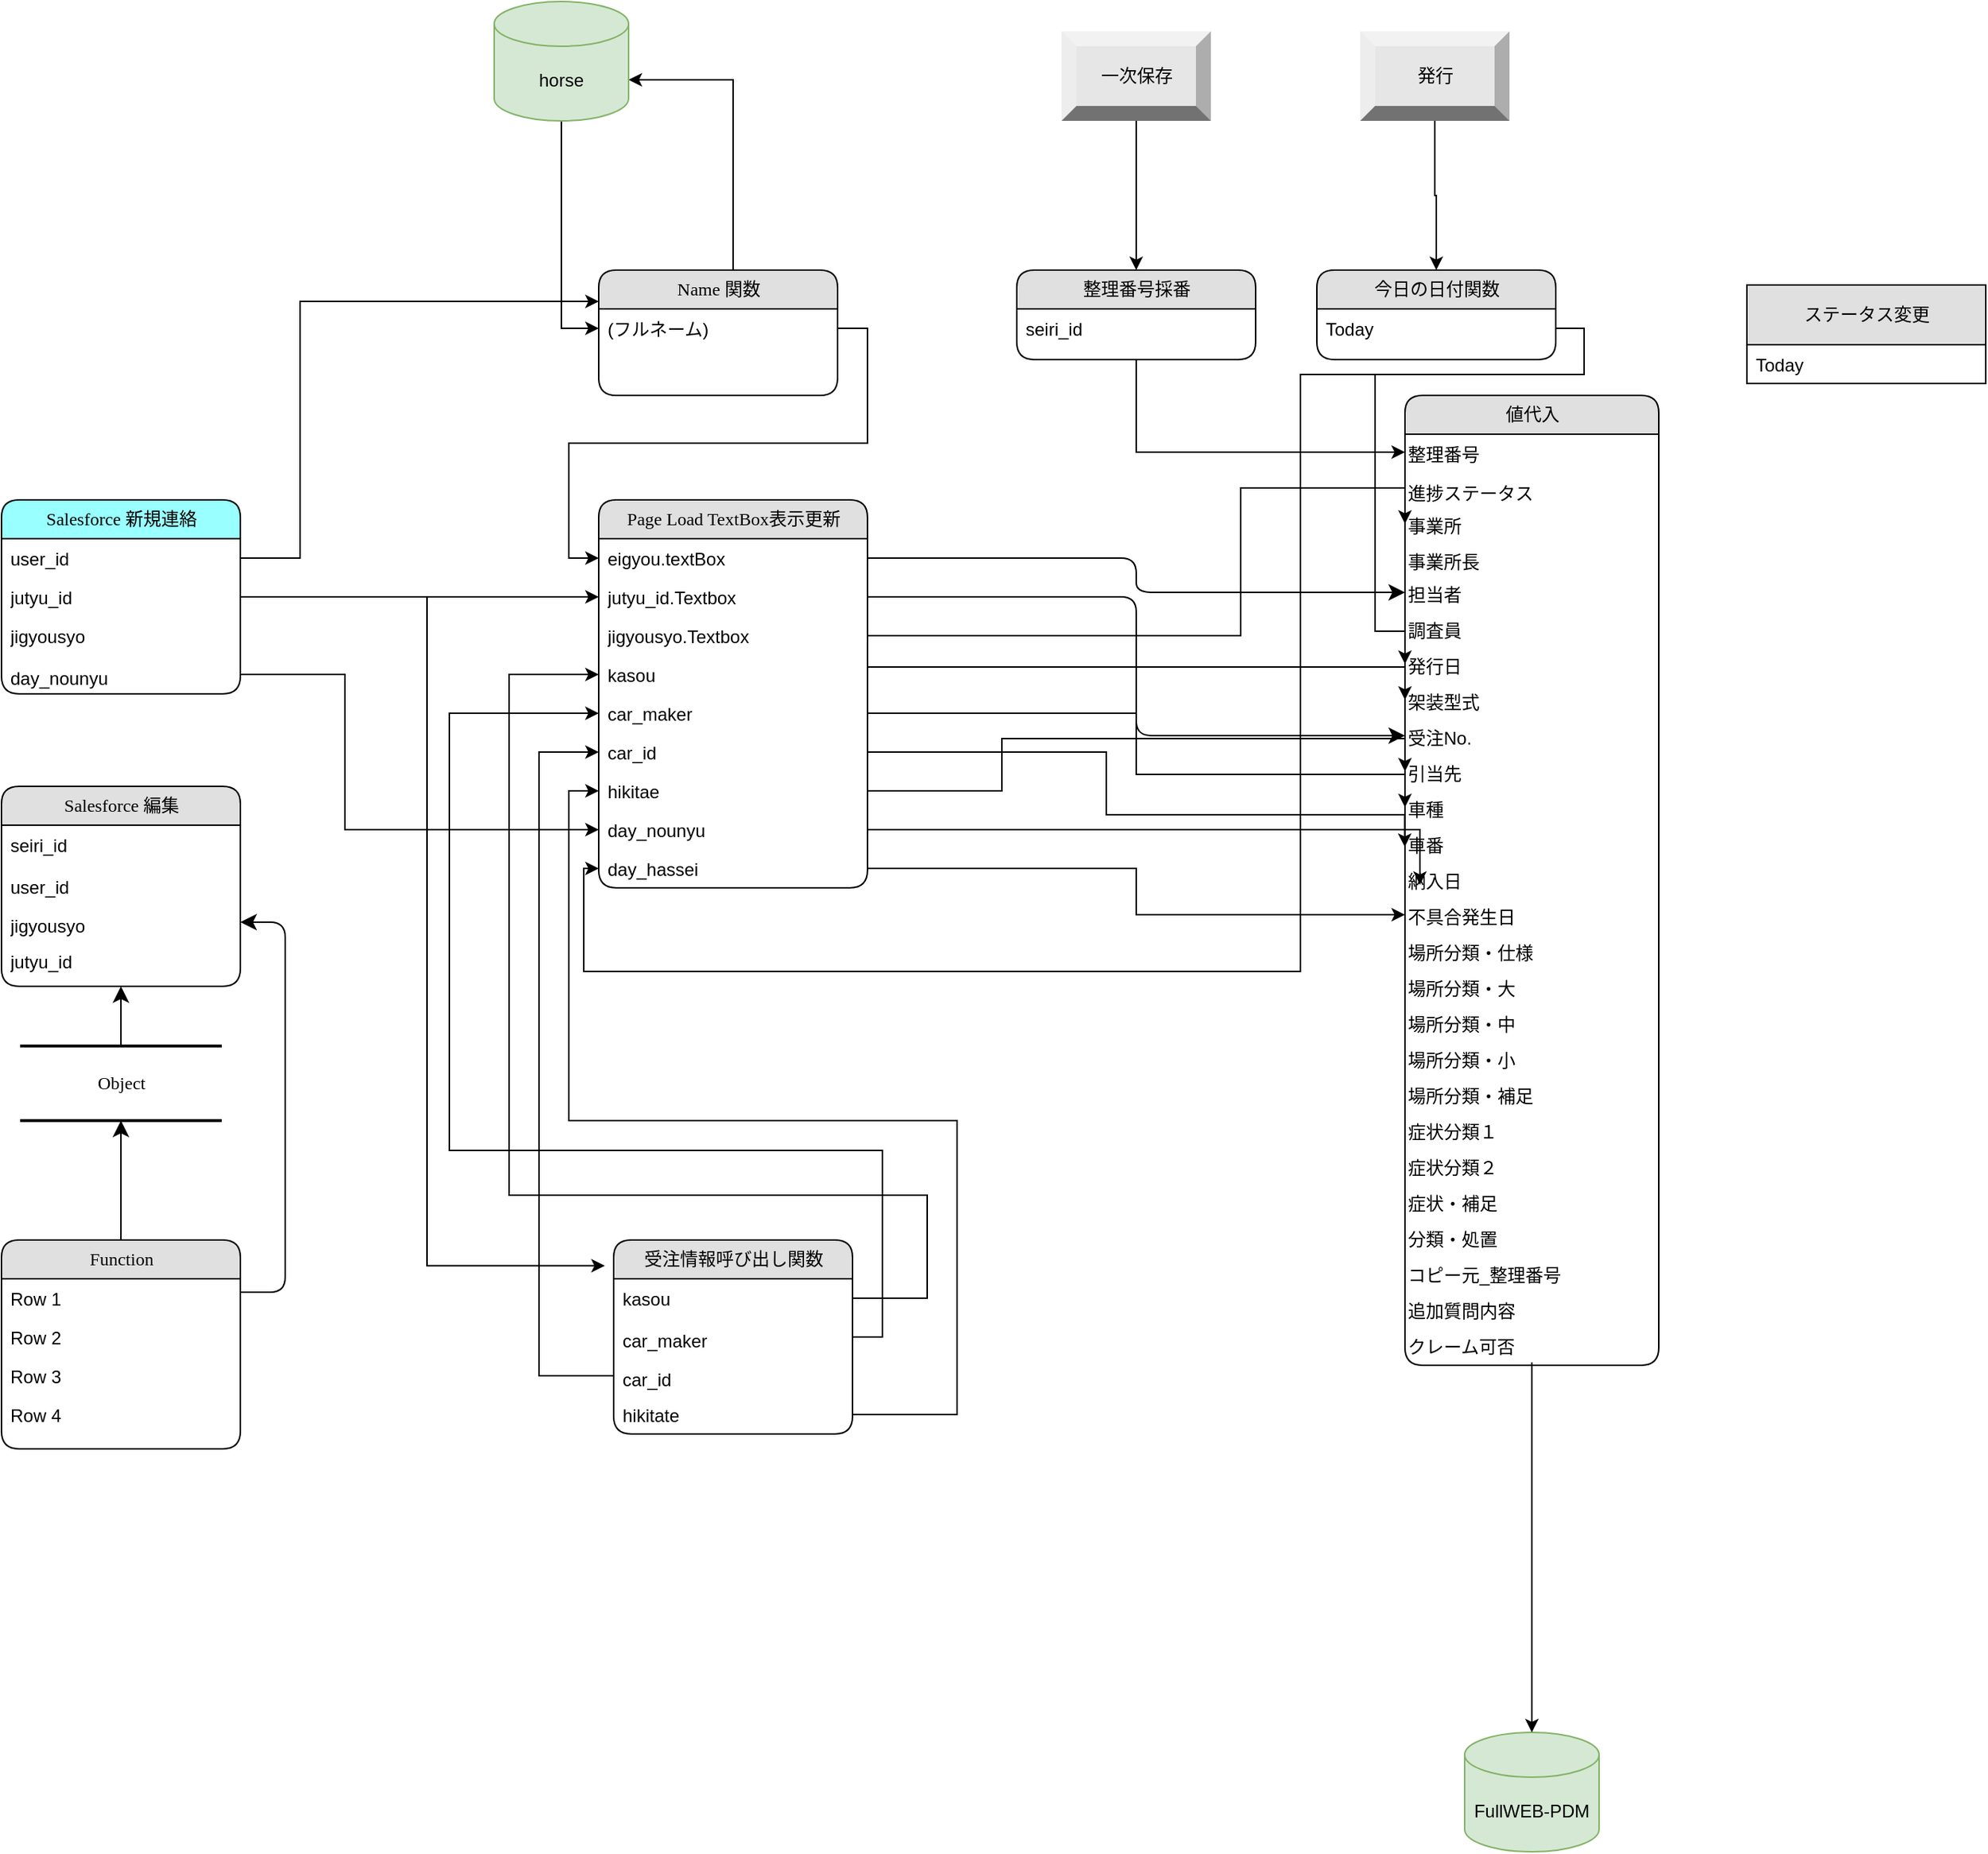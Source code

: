 <mxfile version="14.9.6" type="github">
  <diagram name="Page-1" id="5d7acffa-a066-3a61-03fe-96351882024d">
    <mxGraphModel dx="1740" dy="2074" grid="1" gridSize="10" guides="1" tooltips="1" connect="1" arrows="1" fold="1" page="1" pageScale="1" pageWidth="1100" pageHeight="850" background="#ffffff" math="0" shadow="0">
      <root>
        <mxCell id="0" />
        <mxCell id="1" parent="0" />
        <mxCell id="2debaab0fafb2da2-10" value="Object" style="html=1;rounded=0;shadow=0;comic=0;labelBackgroundColor=none;strokeWidth=2;fontFamily=Verdana;fontSize=12;align=center;shape=mxgraph.ios7ui.horLines;" parent="1" vertex="1">
          <mxGeometry x="172.5" y="440" width="135" height="50" as="geometry" />
        </mxCell>
        <mxCell id="21ea969265ad0168-6" value="Salesforce 新規連絡" style="swimlane;html=1;fontStyle=0;childLayout=stackLayout;horizontal=1;startSize=26;horizontalStack=0;resizeParent=1;resizeLast=0;collapsible=1;marginBottom=0;swimlaneFillColor=#ffffff;align=center;rounded=1;shadow=0;comic=0;labelBackgroundColor=none;strokeWidth=1;fontFamily=Verdana;fontSize=12;fillColor=#99FFFF;" parent="1" vertex="1">
          <mxGeometry x="160" y="74" width="160" height="130" as="geometry">
            <mxRectangle x="160" y="74" width="150" height="26" as="alternateBounds" />
          </mxGeometry>
        </mxCell>
        <mxCell id="21ea969265ad0168-8" value="user_id" style="text;html=1;strokeColor=none;fillColor=none;spacingLeft=4;spacingRight=4;whiteSpace=wrap;overflow=hidden;rotatable=0;points=[[0,0.5],[1,0.5]];portConstraint=eastwest;" parent="21ea969265ad0168-6" vertex="1">
          <mxGeometry y="26" width="160" height="26" as="geometry" />
        </mxCell>
        <mxCell id="PpEa1YJVBQYr_3x_0rxC-11" value="jutyu_id" style="text;html=1;strokeColor=none;fillColor=none;spacingLeft=4;spacingRight=4;whiteSpace=wrap;overflow=hidden;rotatable=0;points=[[0,0.5],[1,0.5]];portConstraint=eastwest;" vertex="1" parent="21ea969265ad0168-6">
          <mxGeometry y="52" width="160" height="26" as="geometry" />
        </mxCell>
        <mxCell id="21ea969265ad0168-9" value="jigyousyo" style="text;html=1;strokeColor=none;fillColor=none;spacingLeft=4;spacingRight=4;whiteSpace=wrap;overflow=hidden;rotatable=0;points=[[0,0.5],[1,0.5]];portConstraint=eastwest;" parent="21ea969265ad0168-6" vertex="1">
          <mxGeometry y="78" width="160" height="26" as="geometry" />
        </mxCell>
        <mxCell id="PpEa1YJVBQYr_3x_0rxC-93" value="&lt;table style=&quot;border-collapse: collapse ; width: 124pt&quot; width=&quot;165&quot; cellspacing=&quot;0&quot; cellpadding=&quot;0&quot; border=&quot;0&quot;&gt;&lt;tbody&gt;&lt;tr style=&quot;height: 13.5pt&quot;&gt;&lt;td class=&quot;xl65&quot; style=&quot;height: 13.5pt ; width: 124pt&quot; width=&quot;165&quot; height=&quot;18&quot;&gt;day_nounyu&lt;/td&gt; &lt;/tr&gt;&lt;/tbody&gt;&lt;/table&gt;&lt;br&gt;&lt;br&gt;&lt;br&gt;&lt;br&gt;" style="text;html=1;strokeColor=none;fillColor=none;spacingLeft=4;spacingRight=4;whiteSpace=wrap;overflow=hidden;rotatable=0;points=[[0,0.5],[1,0.5]];portConstraint=eastwest;" vertex="1" parent="21ea969265ad0168-6">
          <mxGeometry y="104" width="160" height="26" as="geometry" />
        </mxCell>
        <mxCell id="21ea969265ad0168-10" value="Page Load TextBox表示更新" style="swimlane;html=1;fontStyle=0;childLayout=stackLayout;horizontal=1;startSize=26;fillColor=#e0e0e0;horizontalStack=0;resizeParent=1;resizeLast=0;collapsible=1;marginBottom=0;swimlaneFillColor=#ffffff;align=center;rounded=1;shadow=0;comic=0;labelBackgroundColor=none;strokeWidth=1;fontFamily=Verdana;fontSize=12" parent="1" vertex="1">
          <mxGeometry x="560" y="74" width="180" height="260" as="geometry" />
        </mxCell>
        <mxCell id="21ea969265ad0168-11" value="eigyou.textBox" style="text;html=1;strokeColor=none;fillColor=none;spacingLeft=4;spacingRight=4;whiteSpace=wrap;overflow=hidden;rotatable=0;points=[[0,0.5],[1,0.5]];portConstraint=eastwest;" parent="21ea969265ad0168-10" vertex="1">
          <mxGeometry y="26" width="180" height="26" as="geometry" />
        </mxCell>
        <mxCell id="21ea969265ad0168-12" value="jutyu_id.Textbox" style="text;html=1;strokeColor=none;fillColor=none;spacingLeft=4;spacingRight=4;whiteSpace=wrap;overflow=hidden;rotatable=0;points=[[0,0.5],[1,0.5]];portConstraint=eastwest;" parent="21ea969265ad0168-10" vertex="1">
          <mxGeometry y="52" width="180" height="26" as="geometry" />
        </mxCell>
        <mxCell id="21ea969265ad0168-52" value="jigyousyo.Textbox" style="text;html=1;strokeColor=none;fillColor=none;spacingLeft=4;spacingRight=4;whiteSpace=wrap;overflow=hidden;rotatable=0;points=[[0,0.5],[1,0.5]];portConstraint=eastwest;" parent="21ea969265ad0168-10" vertex="1">
          <mxGeometry y="78" width="180" height="26" as="geometry" />
        </mxCell>
        <mxCell id="PpEa1YJVBQYr_3x_0rxC-25" value="kasou" style="text;html=1;strokeColor=none;fillColor=none;spacingLeft=4;spacingRight=4;whiteSpace=wrap;overflow=hidden;rotatable=0;points=[[0,0.5],[1,0.5]];portConstraint=eastwest;" vertex="1" parent="21ea969265ad0168-10">
          <mxGeometry y="104" width="180" height="26" as="geometry" />
        </mxCell>
        <mxCell id="PpEa1YJVBQYr_3x_0rxC-26" value="car_maker" style="text;html=1;strokeColor=none;fillColor=none;spacingLeft=4;spacingRight=4;whiteSpace=wrap;overflow=hidden;rotatable=0;points=[[0,0.5],[1,0.5]];portConstraint=eastwest;" vertex="1" parent="21ea969265ad0168-10">
          <mxGeometry y="130" width="180" height="26" as="geometry" />
        </mxCell>
        <mxCell id="PpEa1YJVBQYr_3x_0rxC-74" value="car_id" style="text;html=1;strokeColor=none;fillColor=none;spacingLeft=4;spacingRight=4;whiteSpace=wrap;overflow=hidden;rotatable=0;points=[[0,0.5],[1,0.5]];portConstraint=eastwest;" vertex="1" parent="21ea969265ad0168-10">
          <mxGeometry y="156" width="180" height="26" as="geometry" />
        </mxCell>
        <mxCell id="PpEa1YJVBQYr_3x_0rxC-89" value="hikitae" style="text;html=1;strokeColor=none;fillColor=none;spacingLeft=4;spacingRight=4;whiteSpace=wrap;overflow=hidden;rotatable=0;points=[[0,0.5],[1,0.5]];portConstraint=eastwest;" vertex="1" parent="21ea969265ad0168-10">
          <mxGeometry y="182" width="180" height="26" as="geometry" />
        </mxCell>
        <mxCell id="PpEa1YJVBQYr_3x_0rxC-94" value="day_nounyu" style="text;html=1;strokeColor=none;fillColor=none;spacingLeft=4;spacingRight=4;whiteSpace=wrap;overflow=hidden;rotatable=0;points=[[0,0.5],[1,0.5]];portConstraint=eastwest;" vertex="1" parent="21ea969265ad0168-10">
          <mxGeometry y="208" width="180" height="26" as="geometry" />
        </mxCell>
        <mxCell id="PpEa1YJVBQYr_3x_0rxC-101" value="day_hassei" style="text;html=1;strokeColor=none;fillColor=none;spacingLeft=4;spacingRight=4;whiteSpace=wrap;overflow=hidden;rotatable=0;points=[[0,0.5],[1,0.5]];portConstraint=eastwest;" vertex="1" parent="21ea969265ad0168-10">
          <mxGeometry y="234" width="180" height="26" as="geometry" />
        </mxCell>
        <mxCell id="21ea969265ad0168-14" value="Salesforce 編集" style="swimlane;html=1;fontStyle=0;childLayout=stackLayout;horizontal=1;startSize=26;fillColor=#e0e0e0;horizontalStack=0;resizeParent=1;resizeLast=0;collapsible=1;marginBottom=0;swimlaneFillColor=#ffffff;align=center;rounded=1;shadow=0;comic=0;labelBackgroundColor=none;strokeWidth=1;fontFamily=Verdana;fontSize=12" parent="1" vertex="1">
          <mxGeometry x="160" y="266" width="160" height="134" as="geometry" />
        </mxCell>
        <mxCell id="21ea969265ad0168-15" value="seiri_id" style="text;html=1;strokeColor=none;fillColor=none;spacingLeft=4;spacingRight=4;whiteSpace=wrap;overflow=hidden;rotatable=0;points=[[0,0.5],[1,0.5]];portConstraint=eastwest;" parent="21ea969265ad0168-14" vertex="1">
          <mxGeometry y="26" width="160" height="26" as="geometry" />
        </mxCell>
        <mxCell id="21ea969265ad0168-18" value="Function" style="swimlane;html=1;fontStyle=0;childLayout=stackLayout;horizontal=1;startSize=26;fillColor=#e0e0e0;horizontalStack=0;resizeParent=1;resizeLast=0;collapsible=1;marginBottom=0;swimlaneFillColor=#ffffff;align=center;rounded=1;shadow=0;comic=0;labelBackgroundColor=none;strokeWidth=1;fontFamily=Verdana;fontSize=12" parent="1" vertex="1">
          <mxGeometry x="160" y="570" width="160" height="140" as="geometry" />
        </mxCell>
        <mxCell id="21ea969265ad0168-19" value="Row 1" style="text;html=1;strokeColor=none;fillColor=none;spacingLeft=4;spacingRight=4;whiteSpace=wrap;overflow=hidden;rotatable=0;points=[[0,0.5],[1,0.5]];portConstraint=eastwest;" parent="21ea969265ad0168-18" vertex="1">
          <mxGeometry y="26" width="160" height="26" as="geometry" />
        </mxCell>
        <mxCell id="21ea969265ad0168-20" value="Row 2" style="text;html=1;strokeColor=none;fillColor=none;spacingLeft=4;spacingRight=4;whiteSpace=wrap;overflow=hidden;rotatable=0;points=[[0,0.5],[1,0.5]];portConstraint=eastwest;" parent="21ea969265ad0168-18" vertex="1">
          <mxGeometry y="52" width="160" height="26" as="geometry" />
        </mxCell>
        <mxCell id="21ea969265ad0168-51" value="Row 3" style="text;html=1;strokeColor=none;fillColor=none;spacingLeft=4;spacingRight=4;whiteSpace=wrap;overflow=hidden;rotatable=0;points=[[0,0.5],[1,0.5]];portConstraint=eastwest;" parent="21ea969265ad0168-18" vertex="1">
          <mxGeometry y="78" width="160" height="26" as="geometry" />
        </mxCell>
        <mxCell id="21ea969265ad0168-21" value="Row 4" style="text;html=1;strokeColor=none;fillColor=none;spacingLeft=4;spacingRight=4;whiteSpace=wrap;overflow=hidden;rotatable=0;points=[[0,0.5],[1,0.5]];portConstraint=eastwest;" parent="21ea969265ad0168-18" vertex="1">
          <mxGeometry y="104" width="160" height="26" as="geometry" />
        </mxCell>
        <mxCell id="PpEa1YJVBQYr_3x_0rxC-21" style="edgeStyle=orthogonalEdgeStyle;rounded=0;orthogonalLoop=1;jettySize=auto;html=1;entryX=1;entryY=0;entryDx=0;entryDy=52.5;entryPerimeter=0;" edge="1" parent="1" source="21ea969265ad0168-22" target="PpEa1YJVBQYr_3x_0rxC-17">
          <mxGeometry relative="1" as="geometry">
            <Array as="points">
              <mxPoint x="650" y="-207" />
            </Array>
          </mxGeometry>
        </mxCell>
        <mxCell id="21ea969265ad0168-22" value="Name 関数" style="swimlane;html=1;fontStyle=0;childLayout=stackLayout;horizontal=1;startSize=26;fillColor=#e0e0e0;horizontalStack=0;resizeParent=1;resizeLast=0;collapsible=1;marginBottom=0;swimlaneFillColor=#ffffff;align=center;rounded=1;shadow=0;comic=0;labelBackgroundColor=none;strokeWidth=1;fontFamily=Verdana;fontSize=12" parent="1" vertex="1">
          <mxGeometry x="560" y="-80" width="160" height="84" as="geometry" />
        </mxCell>
        <mxCell id="21ea969265ad0168-23" value="(フルネーム)" style="text;html=1;strokeColor=none;fillColor=none;spacingLeft=4;spacingRight=4;whiteSpace=wrap;overflow=hidden;rotatable=0;points=[[0,0.5],[1,0.5]];portConstraint=eastwest;" parent="21ea969265ad0168-22" vertex="1">
          <mxGeometry y="26" width="160" height="26" as="geometry" />
        </mxCell>
        <mxCell id="21ea969265ad0168-31" style="edgeStyle=none;html=1;labelBackgroundColor=none;startFill=0;startSize=8;endFill=1;endSize=8;fontFamily=Verdana;fontSize=12;" parent="1" source="21ea969265ad0168-18" target="2debaab0fafb2da2-10" edge="1">
          <mxGeometry relative="1" as="geometry" />
        </mxCell>
        <mxCell id="21ea969265ad0168-32" style="edgeStyle=none;html=1;labelBackgroundColor=none;startFill=0;startSize=8;endFill=1;endSize=8;fontFamily=Verdana;fontSize=12;" parent="1" source="2debaab0fafb2da2-10" target="21ea969265ad0168-14" edge="1">
          <mxGeometry relative="1" as="geometry" />
        </mxCell>
        <mxCell id="21ea969265ad0168-33" style="edgeStyle=orthogonalEdgeStyle;html=1;labelBackgroundColor=none;startFill=0;startSize=8;endFill=1;endSize=8;fontFamily=Verdana;fontSize=12;exitX=1;exitY=0.25;entryX=1;entryY=0.5;" parent="1" source="21ea969265ad0168-18" edge="1">
          <mxGeometry relative="1" as="geometry">
            <Array as="points">
              <mxPoint x="350" y="605" />
              <mxPoint x="350" y="357" />
            </Array>
            <mxPoint x="320" y="357" as="targetPoint" />
          </mxGeometry>
        </mxCell>
        <mxCell id="21ea969265ad0168-47" style="edgeStyle=orthogonalEdgeStyle;html=1;exitX=1;exitY=0.5;labelBackgroundColor=none;startFill=0;startSize=8;endFill=1;endSize=8;fontFamily=Verdana;fontSize=12;entryX=0;entryY=0.5;entryDx=0;entryDy=0;" parent="1" source="21ea969265ad0168-11" edge="1" target="PpEa1YJVBQYr_3x_0rxC-38">
          <mxGeometry relative="1" as="geometry">
            <mxPoint x="880" y="110" as="targetPoint" />
          </mxGeometry>
        </mxCell>
        <mxCell id="21ea969265ad0168-48" style="edgeStyle=orthogonalEdgeStyle;html=1;exitX=1;exitY=0.5;labelBackgroundColor=none;startFill=0;startSize=8;endFill=1;endSize=8;fontFamily=Verdana;fontSize=12;entryX=0;entryY=0.5;entryDx=0;entryDy=0;" parent="1" source="21ea969265ad0168-12" edge="1" target="PpEa1YJVBQYr_3x_0rxC-42">
          <mxGeometry relative="1" as="geometry">
            <mxPoint x="880" y="139" as="targetPoint" />
          </mxGeometry>
        </mxCell>
        <mxCell id="PpEa1YJVBQYr_3x_0rxC-3" style="edgeStyle=orthogonalEdgeStyle;rounded=0;orthogonalLoop=1;jettySize=auto;html=1;entryX=0;entryY=0.25;entryDx=0;entryDy=0;" edge="1" parent="1" target="21ea969265ad0168-22">
          <mxGeometry relative="1" as="geometry">
            <mxPoint x="320" y="113" as="sourcePoint" />
            <Array as="points">
              <mxPoint x="360" y="113" />
              <mxPoint x="360" y="-59" />
            </Array>
          </mxGeometry>
        </mxCell>
        <mxCell id="PpEa1YJVBQYr_3x_0rxC-6" value="user_id" style="text;html=1;strokeColor=none;fillColor=none;spacingLeft=4;spacingRight=4;whiteSpace=wrap;overflow=hidden;rotatable=0;points=[[0,0.5],[1,0.5]];portConstraint=eastwest;" vertex="1" parent="1">
          <mxGeometry x="160" y="320" width="160" height="26" as="geometry" />
        </mxCell>
        <mxCell id="PpEa1YJVBQYr_3x_0rxC-7" value="jigyousyo" style="text;html=1;strokeColor=none;fillColor=none;spacingLeft=4;spacingRight=4;whiteSpace=wrap;overflow=hidden;rotatable=0;points=[[0,0.5],[1,0.5]];portConstraint=eastwest;" vertex="1" parent="1">
          <mxGeometry x="160" y="346" width="160" height="26" as="geometry" />
        </mxCell>
        <mxCell id="PpEa1YJVBQYr_3x_0rxC-8" value="jutyu_id" style="text;html=1;strokeColor=none;fillColor=none;spacingLeft=4;spacingRight=4;whiteSpace=wrap;overflow=hidden;rotatable=0;points=[[0,0.5],[1,0.5]];portConstraint=eastwest;" vertex="1" parent="1">
          <mxGeometry x="160" y="370" width="160" height="26" as="geometry" />
        </mxCell>
        <mxCell id="PpEa1YJVBQYr_3x_0rxC-9" style="edgeStyle=orthogonalEdgeStyle;rounded=0;orthogonalLoop=1;jettySize=auto;html=1;entryX=0;entryY=0.5;entryDx=0;entryDy=0;" edge="1" parent="1" source="21ea969265ad0168-23" target="21ea969265ad0168-11">
          <mxGeometry relative="1" as="geometry" />
        </mxCell>
        <mxCell id="PpEa1YJVBQYr_3x_0rxC-12" style="edgeStyle=orthogonalEdgeStyle;rounded=0;orthogonalLoop=1;jettySize=auto;html=1;" edge="1" parent="1" source="PpEa1YJVBQYr_3x_0rxC-11">
          <mxGeometry relative="1" as="geometry">
            <mxPoint x="560" y="139" as="targetPoint" />
          </mxGeometry>
        </mxCell>
        <mxCell id="PpEa1YJVBQYr_3x_0rxC-14" value="値代入" style="swimlane;html=1;fontStyle=0;childLayout=stackLayout;horizontal=1;startSize=26;fillColor=#e0e0e0;horizontalStack=0;resizeParent=1;resizeLast=0;collapsible=1;marginBottom=0;swimlaneFillColor=#ffffff;align=center;rounded=1;shadow=0;comic=0;labelBackgroundColor=none;strokeWidth=1;fontFamily=Verdana;fontSize=12" vertex="1" parent="1">
          <mxGeometry x="1100" y="4" width="170" height="650" as="geometry" />
        </mxCell>
        <mxCell id="PpEa1YJVBQYr_3x_0rxC-33" value="整理番号" style="text;whiteSpace=wrap;html=1;" vertex="1" parent="PpEa1YJVBQYr_3x_0rxC-14">
          <mxGeometry y="26" width="170" height="24" as="geometry" />
        </mxCell>
        <mxCell id="PpEa1YJVBQYr_3x_0rxC-106" value="&lt;table width=&quot;185&quot; cellspacing=&quot;0&quot; cellpadding=&quot;0&quot; border=&quot;0&quot;&gt;&lt;tbody&gt;&lt;tr&gt;&lt;td class=&quot;xl65&quot; style=&quot;height: 13.5pt ; width: 139pt&quot; width=&quot;185&quot; height=&quot;18&quot;&gt;進捗ステータス&lt;/td&gt;&lt;/tr&gt;&lt;/tbody&gt;&lt;/table&gt;" style="text;whiteSpace=wrap;html=1;" vertex="1" parent="PpEa1YJVBQYr_3x_0rxC-14">
          <mxGeometry y="50" width="170" height="24" as="geometry" />
        </mxCell>
        <mxCell id="PpEa1YJVBQYr_3x_0rxC-36" value="事業所" style="text;whiteSpace=wrap;html=1;" vertex="1" parent="PpEa1YJVBQYr_3x_0rxC-14">
          <mxGeometry y="74" width="170" height="24" as="geometry" />
        </mxCell>
        <mxCell id="PpEa1YJVBQYr_3x_0rxC-37" value="事業所長" style="text;whiteSpace=wrap;html=1;" vertex="1" parent="PpEa1YJVBQYr_3x_0rxC-14">
          <mxGeometry y="98" width="170" height="22" as="geometry" />
        </mxCell>
        <mxCell id="PpEa1YJVBQYr_3x_0rxC-38" value="担当者" style="text;whiteSpace=wrap;html=1;" vertex="1" parent="PpEa1YJVBQYr_3x_0rxC-14">
          <mxGeometry y="120" width="170" height="24" as="geometry" />
        </mxCell>
        <mxCell id="PpEa1YJVBQYr_3x_0rxC-39" value="調査員" style="text;whiteSpace=wrap;html=1;" vertex="1" parent="PpEa1YJVBQYr_3x_0rxC-14">
          <mxGeometry y="144" width="170" height="24" as="geometry" />
        </mxCell>
        <mxCell id="PpEa1YJVBQYr_3x_0rxC-40" value="発行日" style="text;whiteSpace=wrap;html=1;" vertex="1" parent="PpEa1YJVBQYr_3x_0rxC-14">
          <mxGeometry y="168" width="170" height="24" as="geometry" />
        </mxCell>
        <mxCell id="PpEa1YJVBQYr_3x_0rxC-41" value="架装型式" style="text;whiteSpace=wrap;html=1;" vertex="1" parent="PpEa1YJVBQYr_3x_0rxC-14">
          <mxGeometry y="192" width="170" height="24" as="geometry" />
        </mxCell>
        <mxCell id="PpEa1YJVBQYr_3x_0rxC-42" value="受注No." style="text;whiteSpace=wrap;html=1;" vertex="1" parent="PpEa1YJVBQYr_3x_0rxC-14">
          <mxGeometry y="216" width="170" height="24" as="geometry" />
        </mxCell>
        <mxCell id="PpEa1YJVBQYr_3x_0rxC-43" value="引当先" style="text;whiteSpace=wrap;html=1;" vertex="1" parent="PpEa1YJVBQYr_3x_0rxC-14">
          <mxGeometry y="240" width="170" height="24" as="geometry" />
        </mxCell>
        <mxCell id="PpEa1YJVBQYr_3x_0rxC-44" value="車種" style="text;whiteSpace=wrap;html=1;" vertex="1" parent="PpEa1YJVBQYr_3x_0rxC-14">
          <mxGeometry y="264" width="170" height="24" as="geometry" />
        </mxCell>
        <mxCell id="PpEa1YJVBQYr_3x_0rxC-45" value="車番" style="text;whiteSpace=wrap;html=1;" vertex="1" parent="PpEa1YJVBQYr_3x_0rxC-14">
          <mxGeometry y="288" width="170" height="24" as="geometry" />
        </mxCell>
        <mxCell id="PpEa1YJVBQYr_3x_0rxC-46" value="納入日" style="text;whiteSpace=wrap;html=1;" vertex="1" parent="PpEa1YJVBQYr_3x_0rxC-14">
          <mxGeometry y="312" width="170" height="24" as="geometry" />
        </mxCell>
        <mxCell id="PpEa1YJVBQYr_3x_0rxC-47" value="不具合発生日" style="text;whiteSpace=wrap;html=1;" vertex="1" parent="PpEa1YJVBQYr_3x_0rxC-14">
          <mxGeometry y="336" width="170" height="24" as="geometry" />
        </mxCell>
        <mxCell id="PpEa1YJVBQYr_3x_0rxC-48" value="場所分類・仕様" style="text;whiteSpace=wrap;html=1;" vertex="1" parent="PpEa1YJVBQYr_3x_0rxC-14">
          <mxGeometry y="360" width="170" height="24" as="geometry" />
        </mxCell>
        <mxCell id="PpEa1YJVBQYr_3x_0rxC-49" value="場所分類・大" style="text;whiteSpace=wrap;html=1;" vertex="1" parent="PpEa1YJVBQYr_3x_0rxC-14">
          <mxGeometry y="384" width="170" height="24" as="geometry" />
        </mxCell>
        <mxCell id="PpEa1YJVBQYr_3x_0rxC-50" value="場所分類・中" style="text;whiteSpace=wrap;html=1;" vertex="1" parent="PpEa1YJVBQYr_3x_0rxC-14">
          <mxGeometry y="408" width="170" height="24" as="geometry" />
        </mxCell>
        <mxCell id="PpEa1YJVBQYr_3x_0rxC-51" value="場所分類・小" style="text;whiteSpace=wrap;html=1;" vertex="1" parent="PpEa1YJVBQYr_3x_0rxC-14">
          <mxGeometry y="432" width="170" height="24" as="geometry" />
        </mxCell>
        <mxCell id="PpEa1YJVBQYr_3x_0rxC-52" value="場所分類・補足" style="text;whiteSpace=wrap;html=1;" vertex="1" parent="PpEa1YJVBQYr_3x_0rxC-14">
          <mxGeometry y="456" width="170" height="24" as="geometry" />
        </mxCell>
        <mxCell id="PpEa1YJVBQYr_3x_0rxC-53" value="症状分類１" style="text;whiteSpace=wrap;html=1;" vertex="1" parent="PpEa1YJVBQYr_3x_0rxC-14">
          <mxGeometry y="480" width="170" height="24" as="geometry" />
        </mxCell>
        <mxCell id="PpEa1YJVBQYr_3x_0rxC-54" value="症状分類２" style="text;whiteSpace=wrap;html=1;" vertex="1" parent="PpEa1YJVBQYr_3x_0rxC-14">
          <mxGeometry y="504" width="170" height="24" as="geometry" />
        </mxCell>
        <mxCell id="PpEa1YJVBQYr_3x_0rxC-55" value="症状・補足" style="text;whiteSpace=wrap;html=1;" vertex="1" parent="PpEa1YJVBQYr_3x_0rxC-14">
          <mxGeometry y="528" width="170" height="24" as="geometry" />
        </mxCell>
        <mxCell id="PpEa1YJVBQYr_3x_0rxC-56" value="分類・処置" style="text;whiteSpace=wrap;html=1;" vertex="1" parent="PpEa1YJVBQYr_3x_0rxC-14">
          <mxGeometry y="552" width="170" height="24" as="geometry" />
        </mxCell>
        <mxCell id="PpEa1YJVBQYr_3x_0rxC-57" value="コピー元_整理番号" style="text;whiteSpace=wrap;html=1;" vertex="1" parent="PpEa1YJVBQYr_3x_0rxC-14">
          <mxGeometry y="576" width="170" height="24" as="geometry" />
        </mxCell>
        <mxCell id="PpEa1YJVBQYr_3x_0rxC-58" value="追加質問内容" style="text;whiteSpace=wrap;html=1;" vertex="1" parent="PpEa1YJVBQYr_3x_0rxC-14">
          <mxGeometry y="600" width="170" height="24" as="geometry" />
        </mxCell>
        <mxCell id="PpEa1YJVBQYr_3x_0rxC-59" value="クレーム可否" style="text;whiteSpace=wrap;html=1;" vertex="1" parent="PpEa1YJVBQYr_3x_0rxC-14">
          <mxGeometry y="624" width="170" height="24" as="geometry" />
        </mxCell>
        <mxCell id="PpEa1YJVBQYr_3x_0rxC-16" value="FullWEB-PDM" style="shape=cylinder3;whiteSpace=wrap;html=1;boundedLbl=1;backgroundOutline=1;size=15;fillColor=#d5e8d4;strokeColor=#82b366;" vertex="1" parent="1">
          <mxGeometry x="1140" y="900" width="90" height="80" as="geometry" />
        </mxCell>
        <mxCell id="PpEa1YJVBQYr_3x_0rxC-22" style="edgeStyle=orthogonalEdgeStyle;rounded=0;orthogonalLoop=1;jettySize=auto;html=1;entryX=0;entryY=0.5;entryDx=0;entryDy=0;" edge="1" parent="1" source="PpEa1YJVBQYr_3x_0rxC-17" target="21ea969265ad0168-23">
          <mxGeometry relative="1" as="geometry" />
        </mxCell>
        <mxCell id="PpEa1YJVBQYr_3x_0rxC-17" value="horse" style="shape=cylinder3;whiteSpace=wrap;html=1;boundedLbl=1;backgroundOutline=1;size=15;fillColor=#d5e8d4;strokeColor=#82b366;" vertex="1" parent="1">
          <mxGeometry x="490" y="-260" width="90" height="80" as="geometry" />
        </mxCell>
        <mxCell id="PpEa1YJVBQYr_3x_0rxC-70" style="edgeStyle=orthogonalEdgeStyle;rounded=0;orthogonalLoop=1;jettySize=auto;html=1;entryX=0.5;entryY=0;entryDx=0;entryDy=0;" edge="1" parent="1" source="PpEa1YJVBQYr_3x_0rxC-24" target="PpEa1YJVBQYr_3x_0rxC-63">
          <mxGeometry relative="1" as="geometry" />
        </mxCell>
        <mxCell id="PpEa1YJVBQYr_3x_0rxC-24" value="一次保存" style="labelPosition=center;verticalLabelPosition=middle;align=center;html=1;shape=mxgraph.basic.shaded_button;dx=10;fillColor=#E6E6E6;strokeColor=none;" vertex="1" parent="1">
          <mxGeometry x="870" y="-240" width="100" height="60" as="geometry" />
        </mxCell>
        <mxCell id="PpEa1YJVBQYr_3x_0rxC-28" value="受注情報呼び出し関数" style="swimlane;html=1;fontStyle=0;childLayout=stackLayout;horizontal=1;startSize=26;fillColor=#e0e0e0;horizontalStack=0;resizeParent=1;resizeLast=0;collapsible=1;marginBottom=0;swimlaneFillColor=#ffffff;align=center;rounded=1;shadow=0;comic=0;labelBackgroundColor=none;strokeWidth=1;fontFamily=Verdana;fontSize=12" vertex="1" parent="1">
          <mxGeometry x="570" y="570" width="160" height="130" as="geometry" />
        </mxCell>
        <mxCell id="PpEa1YJVBQYr_3x_0rxC-29" value="kasou" style="text;html=1;strokeColor=none;fillColor=none;spacingLeft=4;spacingRight=4;whiteSpace=wrap;overflow=hidden;rotatable=0;points=[[0,0.5],[1,0.5]];portConstraint=eastwest;" vertex="1" parent="PpEa1YJVBQYr_3x_0rxC-28">
          <mxGeometry y="26" width="160" height="26" as="geometry" />
        </mxCell>
        <mxCell id="PpEa1YJVBQYr_3x_0rxC-65" value="&lt;table width=&quot;165&quot; cellspacing=&quot;0&quot; cellpadding=&quot;0&quot; border=&quot;0&quot;&gt;&lt;tbody&gt;&lt;tr&gt;&lt;td class=&quot;xl65&quot; style=&quot;height: 13.5pt ; width: 124pt&quot; width=&quot;165&quot; height=&quot;18&quot;&gt;car_maker&lt;/td&gt;&lt;/tr&gt;&lt;/tbody&gt;&lt;/table&gt;" style="text;html=1;strokeColor=none;fillColor=none;spacingLeft=4;spacingRight=4;whiteSpace=wrap;overflow=hidden;rotatable=0;points=[[0,0.5],[1,0.5]];portConstraint=eastwest;" vertex="1" parent="PpEa1YJVBQYr_3x_0rxC-28">
          <mxGeometry y="52" width="160" height="26" as="geometry" />
        </mxCell>
        <mxCell id="PpEa1YJVBQYr_3x_0rxC-66" value="&lt;table style=&quot;border-collapse: collapse ; width: 124pt&quot; width=&quot;165&quot; cellspacing=&quot;0&quot; cellpadding=&quot;0&quot; border=&quot;0&quot;&gt;&lt;tbody&gt;&lt;tr style=&quot;height: 13.5pt&quot;&gt;&lt;td class=&quot;xl65&quot; style=&quot;height: 13.5pt ; width: 124pt&quot; width=&quot;165&quot; height=&quot;18&quot;&gt;car_id&lt;/td&gt; &lt;/tr&gt;&lt;/tbody&gt;&lt;/table&gt;&lt;br&gt;&lt;br&gt;&lt;br&gt;&lt;br&gt;" style="text;html=1;strokeColor=none;fillColor=none;spacingLeft=4;spacingRight=4;whiteSpace=wrap;overflow=hidden;rotatable=0;points=[[0,0.5],[1,0.5]];portConstraint=eastwest;" vertex="1" parent="PpEa1YJVBQYr_3x_0rxC-28">
          <mxGeometry y="78" width="160" height="26" as="geometry" />
        </mxCell>
        <mxCell id="PpEa1YJVBQYr_3x_0rxC-86" value="hikitate" style="text;html=1;strokeColor=none;fillColor=none;spacingLeft=4;spacingRight=4;whiteSpace=wrap;overflow=hidden;rotatable=0;points=[[0,0.5],[1,0.5]];portConstraint=eastwest;" vertex="1" parent="PpEa1YJVBQYr_3x_0rxC-28">
          <mxGeometry y="104" width="160" height="26" as="geometry" />
        </mxCell>
        <mxCell id="PpEa1YJVBQYr_3x_0rxC-30" style="edgeStyle=orthogonalEdgeStyle;rounded=0;orthogonalLoop=1;jettySize=auto;html=1;entryX=-0.037;entryY=-0.335;entryDx=0;entryDy=0;entryPerimeter=0;" edge="1" parent="1" source="PpEa1YJVBQYr_3x_0rxC-11" target="PpEa1YJVBQYr_3x_0rxC-29">
          <mxGeometry relative="1" as="geometry" />
        </mxCell>
        <mxCell id="PpEa1YJVBQYr_3x_0rxC-60" style="edgeStyle=orthogonalEdgeStyle;rounded=0;orthogonalLoop=1;jettySize=auto;html=1;entryX=0;entryY=0.5;entryDx=0;entryDy=0;" edge="1" parent="1" source="21ea969265ad0168-52" target="PpEa1YJVBQYr_3x_0rxC-36">
          <mxGeometry relative="1" as="geometry">
            <Array as="points">
              <mxPoint x="990" y="165" />
              <mxPoint x="990" y="66" />
            </Array>
          </mxGeometry>
        </mxCell>
        <mxCell id="PpEa1YJVBQYr_3x_0rxC-62" style="edgeStyle=orthogonalEdgeStyle;rounded=0;orthogonalLoop=1;jettySize=auto;html=1;entryX=0.5;entryY=0;entryDx=0;entryDy=0;entryPerimeter=0;" edge="1" parent="1" source="PpEa1YJVBQYr_3x_0rxC-59" target="PpEa1YJVBQYr_3x_0rxC-16">
          <mxGeometry relative="1" as="geometry" />
        </mxCell>
        <mxCell id="PpEa1YJVBQYr_3x_0rxC-71" style="edgeStyle=orthogonalEdgeStyle;rounded=0;orthogonalLoop=1;jettySize=auto;html=1;entryX=0;entryY=0.5;entryDx=0;entryDy=0;" edge="1" parent="1" source="PpEa1YJVBQYr_3x_0rxC-63" target="PpEa1YJVBQYr_3x_0rxC-33">
          <mxGeometry relative="1" as="geometry">
            <Array as="points">
              <mxPoint x="920" y="42" />
            </Array>
          </mxGeometry>
        </mxCell>
        <mxCell id="PpEa1YJVBQYr_3x_0rxC-63" value="整理番号採番" style="swimlane;html=1;fontStyle=0;childLayout=stackLayout;horizontal=1;startSize=26;fillColor=#e0e0e0;horizontalStack=0;resizeParent=1;resizeLast=0;collapsible=1;marginBottom=0;swimlaneFillColor=#ffffff;align=center;rounded=1;shadow=0;comic=0;labelBackgroundColor=none;strokeWidth=1;fontFamily=Verdana;fontSize=12" vertex="1" parent="1">
          <mxGeometry x="840" y="-80" width="160" height="60" as="geometry" />
        </mxCell>
        <mxCell id="PpEa1YJVBQYr_3x_0rxC-64" value="seiri_id" style="text;html=1;strokeColor=none;fillColor=none;spacingLeft=4;spacingRight=4;whiteSpace=wrap;overflow=hidden;rotatable=0;points=[[0,0.5],[1,0.5]];portConstraint=eastwest;" vertex="1" parent="PpEa1YJVBQYr_3x_0rxC-63">
          <mxGeometry y="26" width="160" height="26" as="geometry" />
        </mxCell>
        <mxCell id="PpEa1YJVBQYr_3x_0rxC-67" style="edgeStyle=orthogonalEdgeStyle;rounded=0;orthogonalLoop=1;jettySize=auto;html=1;entryX=0;entryY=0.5;entryDx=0;entryDy=0;exitX=1;exitY=0.5;exitDx=0;exitDy=0;" edge="1" parent="1" source="PpEa1YJVBQYr_3x_0rxC-29" target="PpEa1YJVBQYr_3x_0rxC-25">
          <mxGeometry relative="1" as="geometry">
            <mxPoint x="850" y="399" as="sourcePoint" />
            <Array as="points">
              <mxPoint x="780" y="609" />
              <mxPoint x="780" y="540" />
              <mxPoint x="500" y="540" />
              <mxPoint x="500" y="191" />
            </Array>
          </mxGeometry>
        </mxCell>
        <mxCell id="PpEa1YJVBQYr_3x_0rxC-76" style="edgeStyle=orthogonalEdgeStyle;rounded=0;orthogonalLoop=1;jettySize=auto;html=1;entryX=0;entryY=0.5;entryDx=0;entryDy=0;exitX=1;exitY=0.5;exitDx=0;exitDy=0;" edge="1" parent="1" source="PpEa1YJVBQYr_3x_0rxC-65" target="PpEa1YJVBQYr_3x_0rxC-26">
          <mxGeometry relative="1" as="geometry">
            <Array as="points">
              <mxPoint x="750" y="635" />
              <mxPoint x="750" y="510" />
              <mxPoint x="460" y="510" />
              <mxPoint x="460" y="217" />
            </Array>
          </mxGeometry>
        </mxCell>
        <mxCell id="PpEa1YJVBQYr_3x_0rxC-81" style="edgeStyle=orthogonalEdgeStyle;rounded=0;orthogonalLoop=1;jettySize=auto;html=1;" edge="1" parent="1" source="PpEa1YJVBQYr_3x_0rxC-78" target="PpEa1YJVBQYr_3x_0rxC-79">
          <mxGeometry relative="1" as="geometry" />
        </mxCell>
        <mxCell id="PpEa1YJVBQYr_3x_0rxC-78" value="発行" style="labelPosition=center;verticalLabelPosition=middle;align=center;html=1;shape=mxgraph.basic.shaded_button;dx=10;fillColor=#E6E6E6;strokeColor=none;" vertex="1" parent="1">
          <mxGeometry x="1070" y="-240" width="100" height="60" as="geometry" />
        </mxCell>
        <mxCell id="PpEa1YJVBQYr_3x_0rxC-79" value="今日の日付関数" style="swimlane;html=1;fontStyle=0;childLayout=stackLayout;horizontal=1;startSize=26;fillColor=#e0e0e0;horizontalStack=0;resizeParent=1;resizeLast=0;collapsible=1;marginBottom=0;swimlaneFillColor=#ffffff;align=center;rounded=1;shadow=0;comic=0;labelBackgroundColor=none;strokeWidth=1;fontFamily=Verdana;fontSize=12" vertex="1" parent="1">
          <mxGeometry x="1041" y="-80" width="160" height="60" as="geometry" />
        </mxCell>
        <mxCell id="PpEa1YJVBQYr_3x_0rxC-80" value="Today" style="text;html=1;strokeColor=none;fillColor=none;spacingLeft=4;spacingRight=4;whiteSpace=wrap;overflow=hidden;rotatable=0;points=[[0,0.5],[1,0.5]];portConstraint=eastwest;" vertex="1" parent="PpEa1YJVBQYr_3x_0rxC-79">
          <mxGeometry y="26" width="160" height="26" as="geometry" />
        </mxCell>
        <mxCell id="PpEa1YJVBQYr_3x_0rxC-82" style="edgeStyle=orthogonalEdgeStyle;rounded=0;orthogonalLoop=1;jettySize=auto;html=1;entryX=0;entryY=0.5;entryDx=0;entryDy=0;" edge="1" parent="1" source="PpEa1YJVBQYr_3x_0rxC-80" target="PpEa1YJVBQYr_3x_0rxC-40">
          <mxGeometry relative="1" as="geometry">
            <Array as="points">
              <mxPoint x="1220" y="-41" />
              <mxPoint x="1220" y="-10" />
              <mxPoint x="1080" y="-10" />
              <mxPoint x="1080" y="162" />
            </Array>
          </mxGeometry>
        </mxCell>
        <mxCell id="PpEa1YJVBQYr_3x_0rxC-83" style="edgeStyle=orthogonalEdgeStyle;rounded=0;orthogonalLoop=1;jettySize=auto;html=1;entryX=0;entryY=0.5;entryDx=0;entryDy=0;" edge="1" parent="1" source="PpEa1YJVBQYr_3x_0rxC-25" target="PpEa1YJVBQYr_3x_0rxC-41">
          <mxGeometry relative="1" as="geometry">
            <Array as="points">
              <mxPoint x="840" y="186" />
              <mxPoint x="840" y="186" />
            </Array>
          </mxGeometry>
        </mxCell>
        <mxCell id="PpEa1YJVBQYr_3x_0rxC-84" style="edgeStyle=orthogonalEdgeStyle;rounded=0;orthogonalLoop=1;jettySize=auto;html=1;entryX=0;entryY=0.5;entryDx=0;entryDy=0;" edge="1" parent="1" source="PpEa1YJVBQYr_3x_0rxC-26" target="PpEa1YJVBQYr_3x_0rxC-44">
          <mxGeometry relative="1" as="geometry">
            <Array as="points">
              <mxPoint x="920" y="217" />
              <mxPoint x="920" y="258" />
            </Array>
          </mxGeometry>
        </mxCell>
        <mxCell id="PpEa1YJVBQYr_3x_0rxC-87" style="edgeStyle=orthogonalEdgeStyle;rounded=0;orthogonalLoop=1;jettySize=auto;html=1;entryX=0;entryY=0.5;entryDx=0;entryDy=0;" edge="1" parent="1" source="PpEa1YJVBQYr_3x_0rxC-66" target="PpEa1YJVBQYr_3x_0rxC-74">
          <mxGeometry relative="1" as="geometry">
            <Array as="points">
              <mxPoint x="520" y="661" />
              <mxPoint x="520" y="243" />
            </Array>
          </mxGeometry>
        </mxCell>
        <mxCell id="PpEa1YJVBQYr_3x_0rxC-90" style="edgeStyle=orthogonalEdgeStyle;rounded=0;orthogonalLoop=1;jettySize=auto;html=1;entryX=0;entryY=0.5;entryDx=0;entryDy=0;" edge="1" parent="1" source="PpEa1YJVBQYr_3x_0rxC-86" target="PpEa1YJVBQYr_3x_0rxC-89">
          <mxGeometry relative="1" as="geometry">
            <Array as="points">
              <mxPoint x="800" y="687" />
              <mxPoint x="800" y="490" />
              <mxPoint x="540" y="490" />
              <mxPoint x="540" y="269" />
            </Array>
          </mxGeometry>
        </mxCell>
        <mxCell id="PpEa1YJVBQYr_3x_0rxC-92" style="edgeStyle=orthogonalEdgeStyle;rounded=0;orthogonalLoop=1;jettySize=auto;html=1;entryX=-0.001;entryY=-0.393;entryDx=0;entryDy=0;entryPerimeter=0;" edge="1" parent="1" source="PpEa1YJVBQYr_3x_0rxC-74" target="PpEa1YJVBQYr_3x_0rxC-46">
          <mxGeometry relative="1" as="geometry">
            <Array as="points">
              <mxPoint x="900" y="243" />
              <mxPoint x="900" y="285" />
            </Array>
          </mxGeometry>
        </mxCell>
        <mxCell id="PpEa1YJVBQYr_3x_0rxC-95" style="edgeStyle=orthogonalEdgeStyle;rounded=0;orthogonalLoop=1;jettySize=auto;html=1;entryX=0;entryY=0.5;entryDx=0;entryDy=0;" edge="1" parent="1" source="PpEa1YJVBQYr_3x_0rxC-93" target="PpEa1YJVBQYr_3x_0rxC-94">
          <mxGeometry relative="1" as="geometry">
            <Array as="points">
              <mxPoint x="390" y="191" />
              <mxPoint x="390" y="295" />
            </Array>
          </mxGeometry>
        </mxCell>
        <mxCell id="PpEa1YJVBQYr_3x_0rxC-102" style="edgeStyle=orthogonalEdgeStyle;rounded=0;orthogonalLoop=1;jettySize=auto;html=1;entryX=0;entryY=0.5;entryDx=0;entryDy=0;" edge="1" parent="1" source="PpEa1YJVBQYr_3x_0rxC-101" target="PpEa1YJVBQYr_3x_0rxC-47">
          <mxGeometry relative="1" as="geometry" />
        </mxCell>
        <mxCell id="PpEa1YJVBQYr_3x_0rxC-103" style="edgeStyle=orthogonalEdgeStyle;rounded=0;orthogonalLoop=1;jettySize=auto;html=1;entryX=0;entryY=0.5;entryDx=0;entryDy=0;" edge="1" parent="1" target="PpEa1YJVBQYr_3x_0rxC-101">
          <mxGeometry relative="1" as="geometry">
            <mxPoint x="1210" y="-41" as="sourcePoint" />
            <Array as="points">
              <mxPoint x="1220" y="-41" />
              <mxPoint x="1220" y="-10" />
              <mxPoint x="1030" y="-10" />
              <mxPoint x="1030" y="390" />
              <mxPoint x="550" y="390" />
              <mxPoint x="550" y="321" />
            </Array>
          </mxGeometry>
        </mxCell>
        <mxCell id="PpEa1YJVBQYr_3x_0rxC-104" style="edgeStyle=orthogonalEdgeStyle;rounded=0;orthogonalLoop=1;jettySize=auto;html=1;entryX=0;entryY=0.5;entryDx=0;entryDy=0;" edge="1" parent="1" source="PpEa1YJVBQYr_3x_0rxC-89" target="PpEa1YJVBQYr_3x_0rxC-43">
          <mxGeometry relative="1" as="geometry">
            <Array as="points">
              <mxPoint x="830" y="269" />
              <mxPoint x="830" y="234" />
            </Array>
          </mxGeometry>
        </mxCell>
        <mxCell id="PpEa1YJVBQYr_3x_0rxC-105" style="edgeStyle=orthogonalEdgeStyle;rounded=0;orthogonalLoop=1;jettySize=auto;html=1;entryX=0.059;entryY=0.667;entryDx=0;entryDy=0;entryPerimeter=0;" edge="1" parent="1" source="PpEa1YJVBQYr_3x_0rxC-94" target="PpEa1YJVBQYr_3x_0rxC-46">
          <mxGeometry relative="1" as="geometry">
            <mxPoint x="1080" y="310" as="targetPoint" />
          </mxGeometry>
        </mxCell>
        <mxCell id="PpEa1YJVBQYr_3x_0rxC-108" value="ステータス変更" style="swimlane;html=1;fontStyle=0;childLayout=stackLayout;horizontal=1;startSize=40;fillColor=#e0e0e0;horizontalStack=0;resizeParent=1;resizeLast=0;collapsible=1;marginBottom=0;swimlaneFillColor=#ffffff;align=center;rounded=1;shadow=0;comic=0;labelBackgroundColor=none;strokeWidth=1;fontFamily=Verdana;fontSize=12;arcSize=0;" vertex="1" parent="1">
          <mxGeometry x="1329" y="-70" width="160" height="66" as="geometry" />
        </mxCell>
        <mxCell id="PpEa1YJVBQYr_3x_0rxC-109" value="Today" style="text;html=1;strokeColor=none;fillColor=none;spacingLeft=4;spacingRight=4;whiteSpace=wrap;overflow=hidden;rotatable=0;points=[[0,0.5],[1,0.5]];portConstraint=eastwest;" vertex="1" parent="PpEa1YJVBQYr_3x_0rxC-108">
          <mxGeometry y="40" width="160" height="26" as="geometry" />
        </mxCell>
      </root>
    </mxGraphModel>
  </diagram>
</mxfile>
